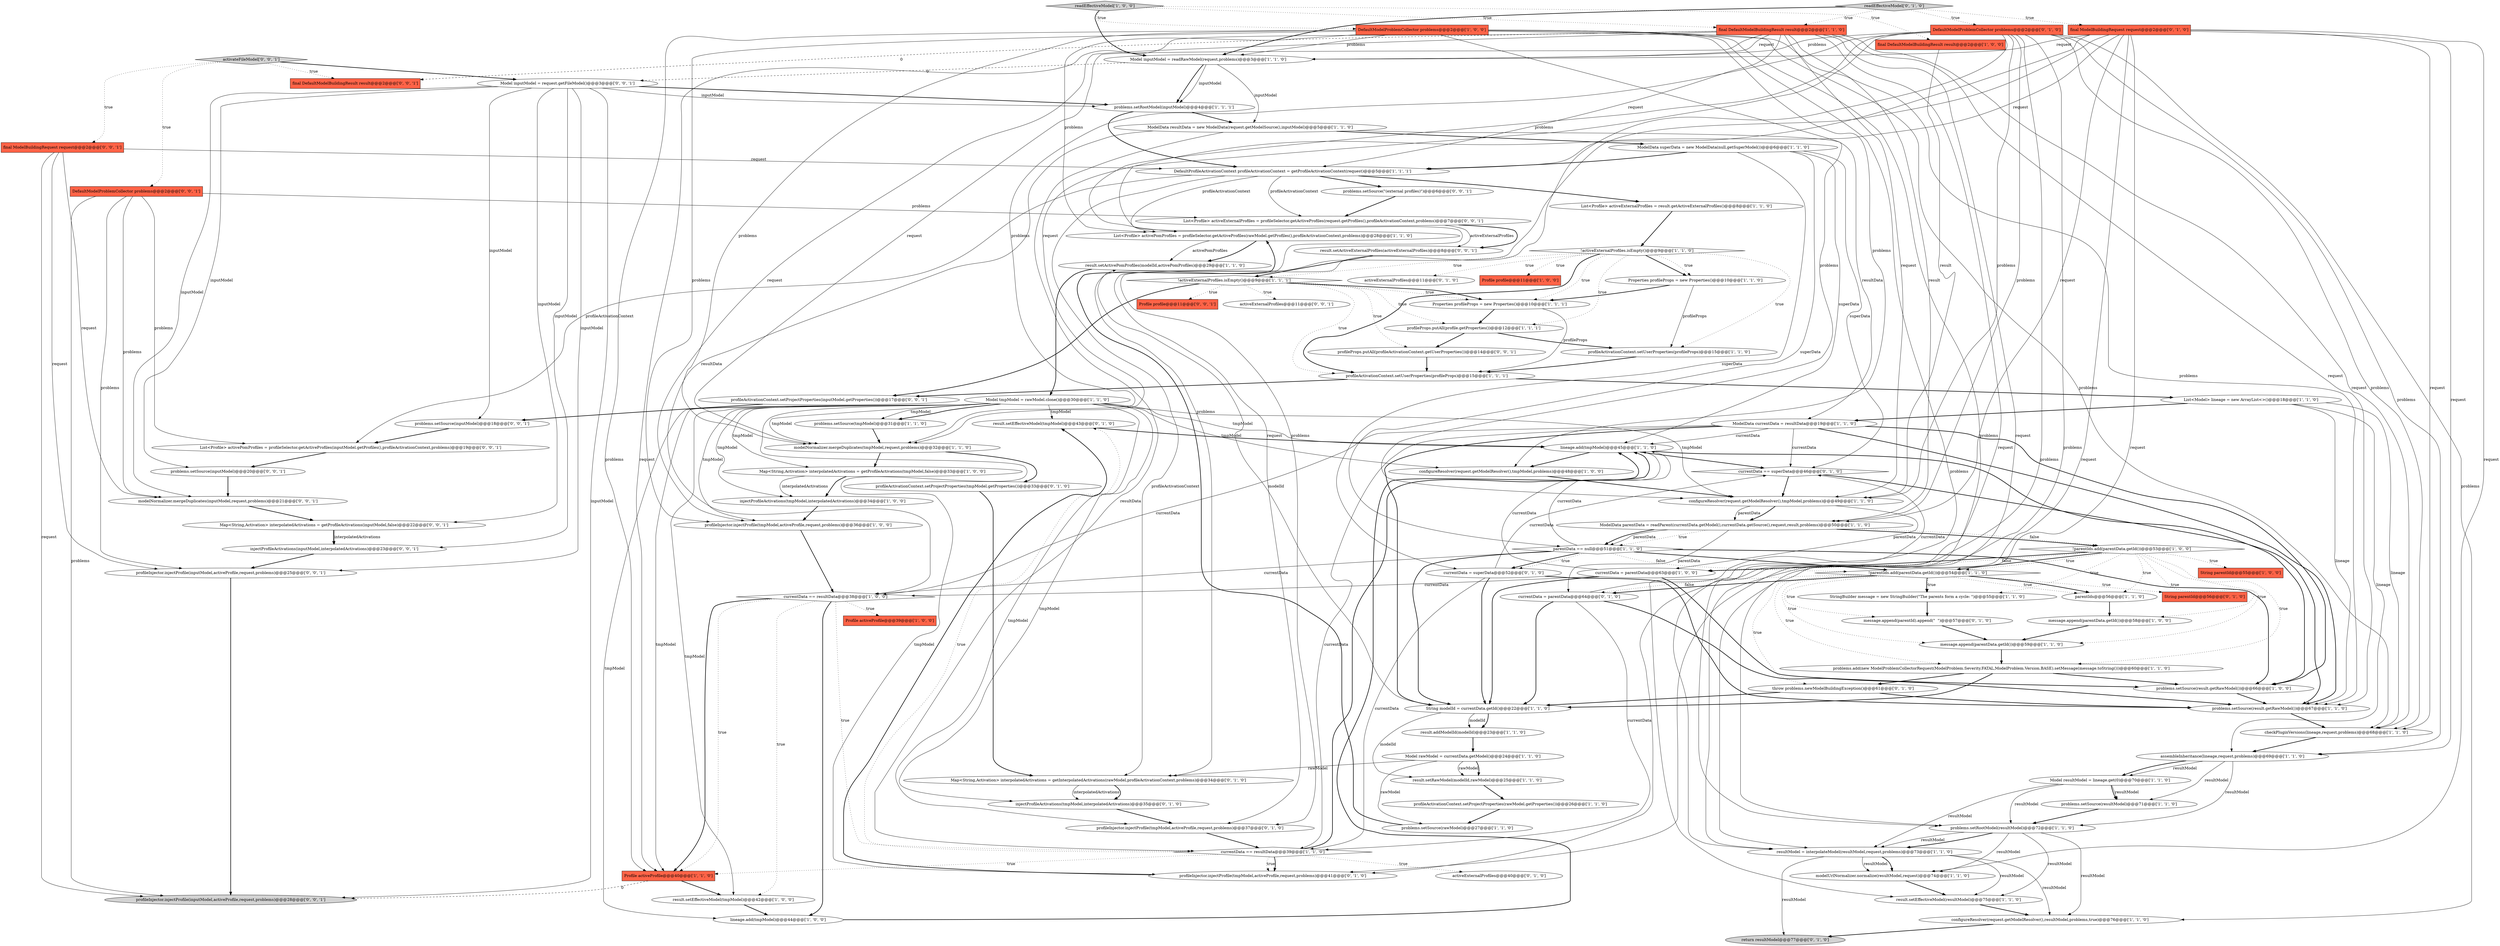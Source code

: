 digraph {
60 [style = filled, label = "configureResolver(request.getModelResolver(),resultModel,problems,true)@@@76@@@['1', '1', '0']", fillcolor = white, shape = ellipse image = "AAA0AAABBB1BBB"];
65 [style = filled, label = "throw problems.newModelBuildingException()@@@61@@@['0', '1', '0']", fillcolor = white, shape = ellipse image = "AAA0AAABBB2BBB"];
84 [style = filled, label = "DefaultModelProblemCollector problems@@@2@@@['0', '0', '1']", fillcolor = tomato, shape = box image = "AAA0AAABBB3BBB"];
6 [style = filled, label = "resultModel = interpolateModel(resultModel,request,problems)@@@73@@@['1', '1', '0']", fillcolor = white, shape = ellipse image = "AAA0AAABBB1BBB"];
70 [style = filled, label = "result.setEffectiveModel(tmpModel)@@@43@@@['0', '1', '0']", fillcolor = white, shape = ellipse image = "AAA0AAABBB2BBB"];
11 [style = filled, label = "ModelData resultData = new ModelData(request.getModelSource(),inputModel)@@@5@@@['1', '1', '0']", fillcolor = white, shape = ellipse image = "AAA0AAABBB1BBB"];
25 [style = filled, label = "ModelData currentData = resultData@@@19@@@['1', '1', '0']", fillcolor = white, shape = ellipse image = "AAA0AAABBB1BBB"];
90 [style = filled, label = "problems.setSource(inputModel)@@@20@@@['0', '0', '1']", fillcolor = white, shape = ellipse image = "AAA0AAABBB3BBB"];
39 [style = filled, label = "message.append(parentData.getId())@@@58@@@['1', '0', '0']", fillcolor = white, shape = ellipse image = "AAA0AAABBB1BBB"];
76 [style = filled, label = "activeExternalProfiles@@@11@@@['0', '1', '0']", fillcolor = white, shape = ellipse image = "AAA0AAABBB2BBB"];
35 [style = filled, label = "!parentIds.add(parentData.getId())@@@53@@@['1', '0', '0']", fillcolor = white, shape = diamond image = "AAA0AAABBB1BBB"];
1 [style = filled, label = "Profile profile@@@11@@@['1', '0', '0']", fillcolor = tomato, shape = box image = "AAA0AAABBB1BBB"];
89 [style = filled, label = "activeExternalProfiles@@@11@@@['0', '0', '1']", fillcolor = white, shape = ellipse image = "AAA0AAABBB3BBB"];
18 [style = filled, label = "!parentIds.add(parentData.getId())@@@54@@@['1', '1', '0']", fillcolor = white, shape = diamond image = "AAA0AAABBB1BBB"];
93 [style = filled, label = "problems.setSource(\"(external profiles)\")@@@6@@@['0', '0', '1']", fillcolor = white, shape = ellipse image = "AAA0AAABBB3BBB"];
98 [style = filled, label = "injectProfileActivations(inputModel,interpolatedActivations)@@@23@@@['0', '0', '1']", fillcolor = white, shape = ellipse image = "AAA0AAABBB3BBB"];
58 [style = filled, label = "result.setRawModel(modelId,rawModel)@@@25@@@['1', '1', '0']", fillcolor = white, shape = ellipse image = "AAA0AAABBB1BBB"];
72 [style = filled, label = "currentData = superData@@@52@@@['0', '1', '0']", fillcolor = white, shape = ellipse image = "AAA0AAABBB2BBB"];
102 [style = filled, label = "Model inputModel = request.getFileModel()@@@3@@@['0', '0', '1']", fillcolor = white, shape = ellipse image = "AAA0AAABBB3BBB"];
74 [style = filled, label = "final ModelBuildingRequest request@@@2@@@['0', '1', '0']", fillcolor = tomato, shape = box image = "AAA0AAABBB2BBB"];
33 [style = filled, label = "Model resultModel = lineage.get(0)@@@70@@@['1', '1', '0']", fillcolor = white, shape = ellipse image = "AAA0AAABBB1BBB"];
43 [style = filled, label = "!activeExternalProfiles.isEmpty()@@@9@@@['1', '1', '1']", fillcolor = white, shape = diamond image = "AAA0AAABBB1BBB"];
46 [style = filled, label = "lineage.add(tmpModel)@@@45@@@['1', '1', '0']", fillcolor = white, shape = ellipse image = "AAA0AAABBB1BBB"];
69 [style = filled, label = "currentData = parentData@@@64@@@['0', '1', '0']", fillcolor = white, shape = ellipse image = "AAA0AAABBB2BBB"];
16 [style = filled, label = "problems.setSource(tmpModel)@@@31@@@['1', '1', '0']", fillcolor = white, shape = ellipse image = "AAA0AAABBB1BBB"];
85 [style = filled, label = "modelNormalizer.mergeDuplicates(inputModel,request,problems)@@@21@@@['0', '0', '1']", fillcolor = white, shape = ellipse image = "AAA0AAABBB3BBB"];
92 [style = filled, label = "profileActivationContext.setProjectProperties(inputModel.getProperties())@@@17@@@['0', '0', '1']", fillcolor = white, shape = ellipse image = "AAA0AAABBB3BBB"];
31 [style = filled, label = "result.setEffectiveModel(tmpModel)@@@42@@@['1', '0', '0']", fillcolor = white, shape = ellipse image = "AAA0AAABBB1BBB"];
4 [style = filled, label = "DefaultModelProblemCollector problems@@@2@@@['1', '0', '0']", fillcolor = tomato, shape = box image = "AAA0AAABBB1BBB"];
63 [style = filled, label = "List<Model> lineage = new ArrayList<>()@@@18@@@['1', '1', '0']", fillcolor = white, shape = ellipse image = "AAA0AAABBB1BBB"];
26 [style = filled, label = "message.append(parentData.getId())@@@59@@@['1', '1', '0']", fillcolor = white, shape = ellipse image = "AAA0AAABBB1BBB"];
36 [style = filled, label = "List<Profile> activePomProfiles = profileSelector.getActiveProfiles(rawModel.getProfiles(),profileActivationContext,problems)@@@28@@@['1', '1', '0']", fillcolor = white, shape = ellipse image = "AAA0AAABBB1BBB"];
28 [style = filled, label = "Properties profileProps = new Properties()@@@10@@@['1', '1', '0']", fillcolor = white, shape = ellipse image = "AAA0AAABBB1BBB"];
24 [style = filled, label = "ModelData parentData = readParent(currentData.getModel(),currentData.getSource(),request,result,problems)@@@50@@@['1', '1', '0']", fillcolor = white, shape = ellipse image = "AAA0AAABBB1BBB"];
59 [style = filled, label = "ModelData superData = new ModelData(null,getSuperModel())@@@6@@@['1', '1', '0']", fillcolor = white, shape = ellipse image = "AAA0AAABBB1BBB"];
15 [style = filled, label = "profileProps.putAll(profile.getProperties())@@@12@@@['1', '1', '1']", fillcolor = white, shape = ellipse image = "AAA0AAABBB1BBB"];
88 [style = filled, label = "activateFileModel['0', '0', '1']", fillcolor = lightgray, shape = diamond image = "AAA0AAABBB3BBB"];
37 [style = filled, label = "profileActivationContext.setUserProperties(profileProps)@@@15@@@['1', '1', '0']", fillcolor = white, shape = ellipse image = "AAA0AAABBB1BBB"];
3 [style = filled, label = "problems.setRootModel(resultModel)@@@72@@@['1', '1', '0']", fillcolor = white, shape = ellipse image = "AAA0AAABBB1BBB"];
95 [style = filled, label = "profileInjector.injectProfile(inputModel,activeProfile,request,problems)@@@28@@@['0', '0', '1']", fillcolor = lightgray, shape = ellipse image = "AAA0AAABBB3BBB"];
12 [style = filled, label = "problems.setSource(rawModel)@@@27@@@['1', '1', '0']", fillcolor = white, shape = ellipse image = "AAA0AAABBB1BBB"];
20 [style = filled, label = "problems.setSource(result.getRawModel())@@@66@@@['1', '0', '0']", fillcolor = white, shape = ellipse image = "AAA0AAABBB1BBB"];
13 [style = filled, label = "result.setEffectiveModel(resultModel)@@@75@@@['1', '1', '0']", fillcolor = white, shape = ellipse image = "AAA0AAABBB1BBB"];
10 [style = filled, label = "Model rawModel = currentData.getModel()@@@24@@@['1', '1', '0']", fillcolor = white, shape = ellipse image = "AAA0AAABBB1BBB"];
67 [style = filled, label = "currentData == superData@@@46@@@['0', '1', '0']", fillcolor = white, shape = diamond image = "AAA0AAABBB2BBB"];
62 [style = filled, label = "Model inputModel = readRawModel(request,problems)@@@3@@@['1', '1', '0']", fillcolor = white, shape = ellipse image = "AAA0AAABBB1BBB"];
80 [style = filled, label = "profileInjector.injectProfile(tmpModel,activeProfile,request,problems)@@@37@@@['0', '1', '0']", fillcolor = white, shape = ellipse image = "AAA0AAABBB2BBB"];
40 [style = filled, label = "Properties profileProps = new Properties()@@@10@@@['1', '1', '1']", fillcolor = white, shape = ellipse image = "AAA0AAABBB1BBB"];
99 [style = filled, label = "profileProps.putAll(profileActivationContext.getUserProperties())@@@14@@@['0', '0', '1']", fillcolor = white, shape = ellipse image = "AAA0AAABBB3BBB"];
21 [style = filled, label = "final DefaultModelBuildingResult result@@@2@@@['1', '0', '0']", fillcolor = tomato, shape = box image = "AAA0AAABBB1BBB"];
41 [style = filled, label = "configureResolver(request.getModelResolver(),tmpModel,problems)@@@48@@@['1', '0', '0']", fillcolor = white, shape = ellipse image = "AAA0AAABBB1BBB"];
96 [style = filled, label = "Map<String,Activation> interpolatedActivations = getProfileActivations(inputModel,false)@@@22@@@['0', '0', '1']", fillcolor = white, shape = ellipse image = "AAA0AAABBB3BBB"];
14 [style = filled, label = "problems.setRootModel(inputModel)@@@4@@@['1', '1', '1']", fillcolor = white, shape = ellipse image = "AAA0AAABBB1BBB"];
8 [style = filled, label = "profileInjector.injectProfile(tmpModel,activeProfile,request,problems)@@@36@@@['1', '0', '0']", fillcolor = white, shape = ellipse image = "AAA0AAABBB1BBB"];
47 [style = filled, label = "StringBuilder message = new StringBuilder(\"The parents form a cycle: \")@@@55@@@['1', '1', '0']", fillcolor = white, shape = ellipse image = "AAA0AAABBB1BBB"];
66 [style = filled, label = "DefaultModelProblemCollector problems@@@2@@@['0', '1', '0']", fillcolor = tomato, shape = box image = "AAA0AAABBB2BBB"];
73 [style = filled, label = "message.append(parentId).append(\"  \")@@@57@@@['0', '1', '0']", fillcolor = white, shape = ellipse image = "AAA0AAABBB2BBB"];
42 [style = filled, label = "assembleInheritance(lineage,request,problems)@@@69@@@['1', '1', '0']", fillcolor = white, shape = ellipse image = "AAA0AAABBB1BBB"];
32 [style = filled, label = "profileActivationContext.setProjectProperties(rawModel.getProperties())@@@26@@@['1', '1', '0']", fillcolor = white, shape = ellipse image = "AAA0AAABBB1BBB"];
56 [style = filled, label = "Model tmpModel = rawModel.clone()@@@30@@@['1', '1', '0']", fillcolor = white, shape = ellipse image = "AAA0AAABBB1BBB"];
44 [style = filled, label = "currentData == resultData@@@38@@@['1', '0', '0']", fillcolor = white, shape = diamond image = "AAA0AAABBB1BBB"];
64 [style = filled, label = "List<Profile> activeExternalProfiles = result.getActiveExternalProfiles()@@@8@@@['1', '1', '0']", fillcolor = white, shape = ellipse image = "AAA0AAABBB1BBB"];
38 [style = filled, label = "!activeExternalProfiles.isEmpty()@@@9@@@['1', '1', '0']", fillcolor = white, shape = diamond image = "AAA0AAABBB1BBB"];
5 [style = filled, label = "Profile activeProfile@@@40@@@['1', '1', '0']", fillcolor = tomato, shape = box image = "AAA0AAABBB1BBB"];
100 [style = filled, label = "List<Profile> activeExternalProfiles = profileSelector.getActiveProfiles(request.getProfiles(),profileActivationContext,problems)@@@7@@@['0', '0', '1']", fillcolor = white, shape = ellipse image = "AAA0AAABBB3BBB"];
82 [style = filled, label = "readEffectiveModel['0', '1', '0']", fillcolor = lightgray, shape = diamond image = "AAA0AAABBB2BBB"];
29 [style = filled, label = "modelNormalizer.mergeDuplicates(tmpModel,request,problems)@@@32@@@['1', '1', '0']", fillcolor = white, shape = ellipse image = "AAA0AAABBB1BBB"];
17 [style = filled, label = "profileActivationContext.setUserProperties(profileProps)@@@15@@@['1', '1', '1']", fillcolor = white, shape = ellipse image = "AAA0AAABBB1BBB"];
49 [style = filled, label = "injectProfileActivations(tmpModel,interpolatedActivations)@@@34@@@['1', '0', '0']", fillcolor = white, shape = ellipse image = "AAA0AAABBB1BBB"];
75 [style = filled, label = "activeExternalProfiles@@@40@@@['0', '1', '0']", fillcolor = white, shape = ellipse image = "AAA0AAABBB2BBB"];
83 [style = filled, label = "result.setActiveExternalProfiles(activeExternalProfiles)@@@8@@@['0', '0', '1']", fillcolor = white, shape = ellipse image = "AAA0AAABBB3BBB"];
79 [style = filled, label = "String parentId@@@56@@@['0', '1', '0']", fillcolor = tomato, shape = box image = "AAA0AAABBB2BBB"];
86 [style = filled, label = "final ModelBuildingRequest request@@@2@@@['0', '0', '1']", fillcolor = tomato, shape = box image = "AAA0AAABBB3BBB"];
94 [style = filled, label = "problems.setSource(inputModel)@@@18@@@['0', '0', '1']", fillcolor = white, shape = ellipse image = "AAA0AAABBB3BBB"];
54 [style = filled, label = "lineage.add(tmpModel)@@@44@@@['1', '0', '0']", fillcolor = white, shape = ellipse image = "AAA0AAABBB1BBB"];
101 [style = filled, label = "final DefaultModelBuildingResult result@@@2@@@['0', '0', '1']", fillcolor = tomato, shape = box image = "AAA0AAABBB3BBB"];
71 [style = filled, label = "profileInjector.injectProfile(tmpModel,activeProfile,request,problems)@@@41@@@['0', '1', '0']", fillcolor = white, shape = ellipse image = "AAA0AAABBB2BBB"];
34 [style = filled, label = "problems.setSource(result.getRawModel())@@@67@@@['1', '1', '0']", fillcolor = white, shape = ellipse image = "AAA0AAABBB1BBB"];
97 [style = filled, label = "Profile profile@@@11@@@['0', '0', '1']", fillcolor = tomato, shape = box image = "AAA0AAABBB3BBB"];
68 [style = filled, label = "profileActivationContext.setProjectProperties(tmpModel.getProperties())@@@33@@@['0', '1', '0']", fillcolor = white, shape = ellipse image = "AAA0AAABBB2BBB"];
48 [style = filled, label = "problems.add(new ModelProblemCollectorRequest(ModelProblem.Severity.FATAL,ModelProblem.Version.BASE).setMessage(message.toString()))@@@60@@@['1', '1', '0']", fillcolor = white, shape = ellipse image = "AAA0AAABBB1BBB"];
50 [style = filled, label = "configureResolver(request.getModelResolver(),tmpModel,problems)@@@49@@@['1', '1', '0']", fillcolor = white, shape = ellipse image = "AAA0AAABBB1BBB"];
87 [style = filled, label = "profileInjector.injectProfile(inputModel,activeProfile,request,problems)@@@25@@@['0', '0', '1']", fillcolor = white, shape = ellipse image = "AAA0AAABBB3BBB"];
57 [style = filled, label = "checkPluginVersions(lineage,request,problems)@@@68@@@['1', '1', '0']", fillcolor = white, shape = ellipse image = "AAA0AAABBB1BBB"];
0 [style = filled, label = "problems.setSource(resultModel)@@@71@@@['1', '1', '0']", fillcolor = white, shape = ellipse image = "AAA0AAABBB1BBB"];
30 [style = filled, label = "Profile activeProfile@@@39@@@['1', '0', '0']", fillcolor = tomato, shape = box image = "AAA0AAABBB1BBB"];
19 [style = filled, label = "modelUrlNormalizer.normalize(resultModel,request)@@@74@@@['1', '1', '0']", fillcolor = white, shape = ellipse image = "AAA0AAABBB1BBB"];
27 [style = filled, label = "readEffectiveModel['1', '0', '0']", fillcolor = lightgray, shape = diamond image = "AAA0AAABBB1BBB"];
51 [style = filled, label = "parentIds@@@56@@@['1', '1', '0']", fillcolor = white, shape = ellipse image = "AAA0AAABBB1BBB"];
7 [style = filled, label = "result.setActivePomProfiles(modelId,activePomProfiles)@@@29@@@['1', '1', '0']", fillcolor = white, shape = ellipse image = "AAA0AAABBB1BBB"];
81 [style = filled, label = "return resultModel@@@77@@@['0', '1', '0']", fillcolor = lightgray, shape = ellipse image = "AAA0AAABBB2BBB"];
61 [style = filled, label = "DefaultProfileActivationContext profileActivationContext = getProfileActivationContext(request)@@@5@@@['1', '1', '1']", fillcolor = white, shape = ellipse image = "AAA0AAABBB1BBB"];
52 [style = filled, label = "currentData = parentData@@@63@@@['1', '0', '0']", fillcolor = white, shape = ellipse image = "AAA0AAABBB1BBB"];
91 [style = filled, label = "List<Profile> activePomProfiles = profileSelector.getActiveProfiles(inputModel.getProfiles(),profileActivationContext,problems)@@@19@@@['0', '0', '1']", fillcolor = white, shape = ellipse image = "AAA0AAABBB3BBB"];
23 [style = filled, label = "parentData == null@@@51@@@['1', '1', '0']", fillcolor = white, shape = diamond image = "AAA0AAABBB1BBB"];
45 [style = filled, label = "currentData == resultData@@@39@@@['1', '1', '0']", fillcolor = white, shape = diamond image = "AAA0AAABBB1BBB"];
53 [style = filled, label = "Map<String,Activation> interpolatedActivations = getProfileActivations(tmpModel,false)@@@33@@@['1', '0', '0']", fillcolor = white, shape = ellipse image = "AAA0AAABBB1BBB"];
78 [style = filled, label = "Map<String,Activation> interpolatedActivations = getInterpolatedActivations(rawModel,profileActivationContext,problems)@@@34@@@['0', '1', '0']", fillcolor = white, shape = ellipse image = "AAA1AAABBB2BBB"];
22 [style = filled, label = "final DefaultModelBuildingResult result@@@2@@@['1', '1', '0']", fillcolor = tomato, shape = box image = "AAA0AAABBB1BBB"];
2 [style = filled, label = "result.addModelId(modelId)@@@23@@@['1', '1', '0']", fillcolor = white, shape = ellipse image = "AAA0AAABBB1BBB"];
77 [style = filled, label = "injectProfileActivations(tmpModel,interpolatedActivations)@@@35@@@['0', '1', '0']", fillcolor = white, shape = ellipse image = "AAA0AAABBB2BBB"];
9 [style = filled, label = "String parentId@@@55@@@['1', '0', '0']", fillcolor = tomato, shape = box image = "AAA0AAABBB1BBB"];
55 [style = filled, label = "String modelId = currentData.getId()@@@22@@@['1', '1', '0']", fillcolor = white, shape = ellipse image = "AAA0AAABBB1BBB"];
22->8 [style = solid, label="request"];
61->78 [style = solid, label="profileActivationContext"];
102->87 [style = solid, label="inputModel"];
6->60 [style = solid, label="resultModel"];
59->61 [style = bold, label=""];
31->54 [style = bold, label=""];
48->55 [style = bold, label=""];
99->17 [style = bold, label=""];
84->91 [style = solid, label="problems"];
18->48 [style = dotted, label="true"];
70->46 [style = bold, label=""];
102->14 [style = solid, label="inputModel"];
25->46 [style = solid, label="currentData"];
56->71 [style = solid, label="tmpModel"];
10->58 [style = solid, label="rawModel"];
23->72 [style = bold, label=""];
18->51 [style = bold, label=""];
4->34 [style = solid, label="problems"];
15->99 [style = bold, label=""];
33->6 [style = solid, label="resultModel"];
44->30 [style = dotted, label="true"];
56->29 [style = solid, label="tmpModel"];
43->92 [style = bold, label=""];
2->10 [style = bold, label=""];
6->19 [style = bold, label=""];
22->6 [style = solid, label="request"];
25->45 [style = solid, label="currentData"];
14->11 [style = bold, label=""];
5->95 [style = dashed, label="0"];
4->5 [style = solid, label="problems"];
22->3 [style = solid, label="request"];
66->36 [style = solid, label="problems"];
11->45 [style = solid, label="resultData"];
55->7 [style = solid, label="modelId"];
56->8 [style = solid, label="tmpModel"];
52->55 [style = bold, label=""];
3->6 [style = bold, label=""];
46->67 [style = bold, label=""];
88->86 [style = dotted, label="true"];
4->13 [style = solid, label="problems"];
37->17 [style = bold, label=""];
45->46 [style = bold, label=""];
4->62 [style = solid, label="problems"];
3->6 [style = solid, label="resultModel"];
7->56 [style = bold, label=""];
86->61 [style = solid, label="request"];
45->5 [style = dotted, label="true"];
56->16 [style = solid, label="tmpModel"];
52->44 [style = solid, label="currentData"];
44->5 [style = bold, label=""];
43->89 [style = dotted, label="true"];
57->42 [style = bold, label=""];
84->100 [style = solid, label="problems"];
72->45 [style = solid, label="currentData"];
74->24 [style = solid, label="request"];
35->18 [style = bold, label=""];
44->45 [style = dotted, label="true"];
38->17 [style = bold, label=""];
36->7 [style = bold, label=""];
77->80 [style = bold, label=""];
35->18 [style = dotted, label="true"];
18->51 [style = dotted, label="true"];
43->40 [style = dotted, label="true"];
29->53 [style = bold, label=""];
62->102 [style = dashed, label="0"];
60->81 [style = bold, label=""];
11->44 [style = solid, label="resultData"];
35->52 [style = bold, label=""];
10->58 [style = bold, label=""];
35->39 [style = dotted, label="true"];
17->63 [style = bold, label=""];
66->6 [style = solid, label="problems"];
63->25 [style = bold, label=""];
54->46 [style = bold, label=""];
40->17 [style = solid, label="profileProps"];
18->47 [style = bold, label=""];
74->6 [style = solid, label="request"];
71->70 [style = bold, label=""];
38->40 [style = dotted, label="true"];
56->53 [style = solid, label="tmpModel"];
24->35 [style = bold, label=""];
65->34 [style = bold, label=""];
62->11 [style = solid, label="inputModel"];
38->28 [style = bold, label=""];
82->66 [style = dotted, label="true"];
82->62 [style = bold, label=""];
29->68 [style = bold, label=""];
102->98 [style = solid, label="inputModel"];
38->1 [style = dotted, label="true"];
24->35 [style = dotted, label="false"];
25->67 [style = solid, label="currentData"];
50->24 [style = bold, label=""];
43->17 [style = dotted, label="true"];
27->4 [style = dotted, label="true"];
10->78 [style = solid, label="rawModel"];
48->65 [style = bold, label=""];
18->69 [style = bold, label=""];
69->34 [style = bold, label=""];
74->42 [style = solid, label="request"];
25->34 [style = bold, label=""];
102->94 [style = solid, label="inputModel"];
22->29 [style = solid, label="request"];
42->3 [style = solid, label="resultModel"];
24->69 [style = solid, label="parentData"];
49->8 [style = bold, label=""];
28->37 [style = solid, label="profileProps"];
56->46 [style = solid, label="tmpModel"];
18->65 [style = dotted, label="true"];
61->91 [style = solid, label="profileActivationContext"];
45->75 [style = dotted, label="true"];
66->57 [style = solid, label="problems"];
66->60 [style = solid, label="problems"];
52->46 [style = solid, label="currentData"];
5->31 [style = bold, label=""];
56->5 [style = solid, label="tmpModel"];
61->100 [style = solid, label="profileActivationContext"];
40->15 [style = bold, label=""];
87->95 [style = bold, label=""];
24->23 [style = dotted, label="true"];
21->50 [style = solid, label="result"];
62->14 [style = bold, label=""];
56->77 [style = solid, label="tmpModel"];
82->22 [style = dotted, label="true"];
4->29 [style = solid, label="problems"];
69->45 [style = solid, label="currentData"];
88->84 [style = dotted, label="true"];
38->28 [style = dotted, label="true"];
65->55 [style = bold, label=""];
23->44 [style = solid, label="currentData"];
33->0 [style = solid, label="resultModel"];
10->12 [style = solid, label="rawModel"];
100->83 [style = solid, label="activeExternalProfiles"];
72->55 [style = bold, label=""];
23->18 [style = bold, label=""];
56->70 [style = solid, label="tmpModel"];
74->61 [style = solid, label="request"];
42->33 [style = solid, label="resultModel"];
66->24 [style = solid, label="problems"];
46->41 [style = bold, label=""];
27->62 [style = bold, label=""];
18->69 [style = dotted, label="false"];
35->9 [style = dotted, label="true"];
86->95 [style = solid, label="request"];
66->50 [style = solid, label="problems"];
67->34 [style = bold, label=""];
45->71 [style = dotted, label="true"];
58->32 [style = bold, label=""];
38->76 [style = dotted, label="true"];
3->13 [style = solid, label="resultModel"];
42->33 [style = bold, label=""];
66->29 [style = solid, label="problems"];
4->41 [style = solid, label="problems"];
82->74 [style = dotted, label="true"];
46->20 [style = bold, label=""];
69->55 [style = bold, label=""];
66->71 [style = solid, label="problems"];
102->14 [style = bold, label=""];
51->39 [style = bold, label=""];
92->94 [style = bold, label=""];
35->52 [style = dotted, label="false"];
11->59 [style = bold, label=""];
27->22 [style = dotted, label="true"];
74->62 [style = solid, label="request"];
74->57 [style = solid, label="request"];
74->71 [style = solid, label="request"];
74->29 [style = solid, label="request"];
88->101 [style = dotted, label="true"];
3->19 [style = solid, label="resultModel"];
59->46 [style = solid, label="superData"];
78->77 [style = solid, label="interpolatedActivations"];
50->52 [style = solid, label="parentData"];
61->64 [style = bold, label=""];
53->49 [style = bold, label=""];
22->50 [style = solid, label="request"];
36->7 [style = solid, label="activePomProfiles"];
96->98 [style = solid, label="interpolatedActivations"];
13->60 [style = bold, label=""];
67->50 [style = bold, label=""];
23->18 [style = dotted, label="false"];
61->93 [style = bold, label=""];
55->58 [style = solid, label="modelId"];
55->2 [style = bold, label=""];
63->34 [style = solid, label="lineage"];
94->91 [style = bold, label=""];
27->21 [style = dotted, label="true"];
72->67 [style = solid, label="currentData"];
0->3 [style = bold, label=""];
22->62 [style = solid, label="request"];
56->50 [style = solid, label="tmpModel"];
72->34 [style = bold, label=""];
22->34 [style = solid, label="request"];
66->42 [style = solid, label="problems"];
93->100 [style = bold, label=""];
19->13 [style = bold, label=""];
4->8 [style = solid, label="problems"];
74->19 [style = solid, label="request"];
56->54 [style = solid, label="tmpModel"];
59->72 [style = solid, label="superData"];
16->29 [style = bold, label=""];
53->49 [style = solid, label="interpolatedActivations"];
73->26 [style = bold, label=""];
85->96 [style = bold, label=""];
44->31 [style = dotted, label="true"];
61->36 [style = solid, label="profileActivationContext"];
44->5 [style = dotted, label="true"];
63->57 [style = solid, label="lineage"];
23->20 [style = bold, label=""];
43->40 [style = bold, label=""];
8->44 [style = bold, label=""];
83->43 [style = bold, label=""];
25->55 [style = bold, label=""];
4->3 [style = solid, label="problems"];
102->96 [style = solid, label="inputModel"];
38->43 [style = dotted, label="true"];
35->48 [style = dotted, label="true"];
59->23 [style = solid, label="superData"];
62->14 [style = solid, label="inputModel"];
86->85 [style = solid, label="request"];
84->95 [style = solid, label="problems"];
102->90 [style = solid, label="inputModel"];
35->47 [style = dotted, label="true"];
22->101 [style = dashed, label="0"];
86->87 [style = solid, label="request"];
56->49 [style = solid, label="tmpModel"];
38->37 [style = dotted, label="true"];
25->44 [style = solid, label="currentData"];
18->26 [style = dotted, label="true"];
59->67 [style = solid, label="superData"];
56->41 [style = solid, label="tmpModel"];
52->20 [style = bold, label=""];
33->3 [style = solid, label="resultModel"];
39->26 [style = bold, label=""];
20->34 [style = bold, label=""];
6->19 [style = solid, label="resultModel"];
102->95 [style = solid, label="inputModel"];
68->78 [style = bold, label=""];
96->98 [style = bold, label=""];
4->50 [style = solid, label="problems"];
38->15 [style = dotted, label="true"];
32->12 [style = bold, label=""];
43->15 [style = dotted, label="true"];
45->71 [style = bold, label=""];
43->97 [style = dotted, label="true"];
55->2 [style = solid, label="modelId"];
84->87 [style = solid, label="problems"];
102->85 [style = solid, label="inputModel"];
15->37 [style = bold, label=""];
24->23 [style = bold, label=""];
64->38 [style = bold, label=""];
25->20 [style = bold, label=""];
11->25 [style = solid, label="resultData"];
22->5 [style = solid, label="request"];
17->92 [style = bold, label=""];
100->83 [style = bold, label=""];
78->77 [style = bold, label=""];
41->50 [style = bold, label=""];
74->80 [style = solid, label="request"];
35->51 [style = dotted, label="true"];
80->45 [style = bold, label=""];
6->13 [style = solid, label="resultModel"];
22->57 [style = solid, label="request"];
18->47 [style = dotted, label="true"];
23->72 [style = dotted, label="true"];
6->81 [style = solid, label="resultModel"];
48->20 [style = bold, label=""];
34->57 [style = bold, label=""];
42->0 [style = solid, label="resultModel"];
24->23 [style = solid, label="parentData"];
43->99 [style = dotted, label="true"];
23->46 [style = solid, label="currentData"];
4->57 [style = solid, label="problems"];
66->80 [style = solid, label="problems"];
35->26 [style = dotted, label="true"];
90->85 [style = bold, label=""];
18->79 [style = dotted, label="true"];
88->102 [style = bold, label=""];
45->70 [style = dotted, label="true"];
66->78 [style = solid, label="problems"];
47->73 [style = bold, label=""];
22->61 [style = solid, label="request"];
28->40 [style = bold, label=""];
44->54 [style = bold, label=""];
56->80 [style = solid, label="tmpModel"];
50->24 [style = solid, label="parentData"];
84->85 [style = solid, label="problems"];
23->55 [style = bold, label=""];
69->67 [style = solid, label="currentData"];
66->62 [style = solid, label="problems"];
3->60 [style = solid, label="resultModel"];
33->0 [style = bold, label=""];
4->36 [style = solid, label="problems"];
12->36 [style = bold, label=""];
26->48 [style = bold, label=""];
56->31 [style = solid, label="tmpModel"];
91->90 [style = bold, label=""];
14->61 [style = bold, label=""];
98->87 [style = bold, label=""];
56->16 [style = bold, label=""];
18->73 [style = dotted, label="true"];
63->42 [style = solid, label="lineage"];
22->24 [style = solid, label="result"];
}
